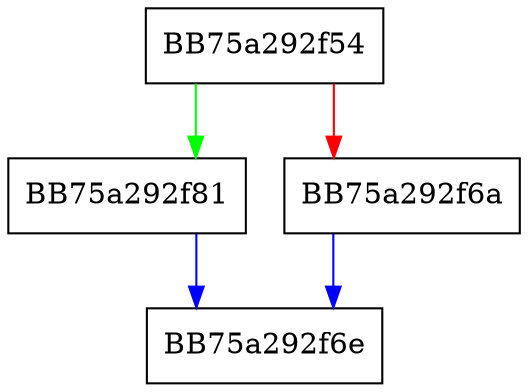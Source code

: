 digraph sqlite3LocateTableItem {
  node [shape="box"];
  graph [splines=ortho];
  BB75a292f54 -> BB75a292f81 [color="green"];
  BB75a292f54 -> BB75a292f6a [color="red"];
  BB75a292f6a -> BB75a292f6e [color="blue"];
  BB75a292f81 -> BB75a292f6e [color="blue"];
}